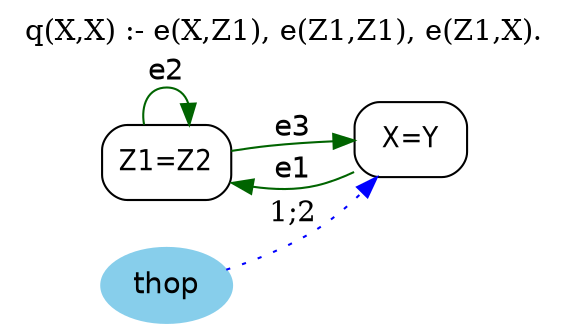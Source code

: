 digraph G {
	graph [bb="0,0,229,151",
		label="q(X,X) :- e(X,Z1), e(Z1,Z1), e(Z1,X).",
		labelloc=t,
		lheight=0.21,
		lp="114.5,139.5",
		lwidth=2.96,
		rankdir=LR
	];
	node [label="\N"];
	Z1	 [fontname="Helvetica-Narrow",
		height=0.5,
		label="Z1=Z2",
		pos="60.5,77",
		shape=box,
		style=rounded,
		width=0.79167];
	Z1 -> Z1	 [color=darkgreen,
		fontname=helvetica,
		label=e2,
		lp="60.5,120.5",
		pos="e,70.269,95.153 50.731,95.153 49.228,104.54 52.484,113 60.5,113 65.385,113 68.502,109.86 69.852,105.28"];
	X	 [fontname="Helvetica-Narrow",
		height=0.5,
		label="X=Y",
		pos="170.1,88",
		shape=box,
		style=rounded,
		width=0.75];
	Z1 -> X	 [color=darkgreen,
		fontname=helvetica,
		label=e3,
		lp="116.1,93.5",
		pos="e,143.06,87.439 89.008,82.463 94.966,83.445 101.22,84.358 107.1,85 115.46,85.913 124.47,86.548 132.99,86.99"];
	X -> Z1	 [color=darkgreen,
		fontname=helvetica,
		label=e1,
		lp="116.1,73.5",
		pos="e,89.264,67.223 142.74,72.208 137.08,69.639 131.03,67.372 125.1,66 116.82,64.086 107.88,64.223 99.367,65.379"];
	thop	 [color=skyblue,
		fillcolor=skyblue,
		fontname=helvetica,
		height=0.5,
		pos="60.5,18",
		shape=oval,
		style="filled,rounded",
		width=0.79437];
	thop -> X	 [color=blue,
		constraint=false,
		label="1;2",
		lp="116.1,52.5",
		pos="e,153.85,69.642 86.112,26.234 98.432,30.798 113.09,37.148 125.1,45 132.64,49.932 140.04,56.212 146.59,62.44",
		style=dotted];
}
